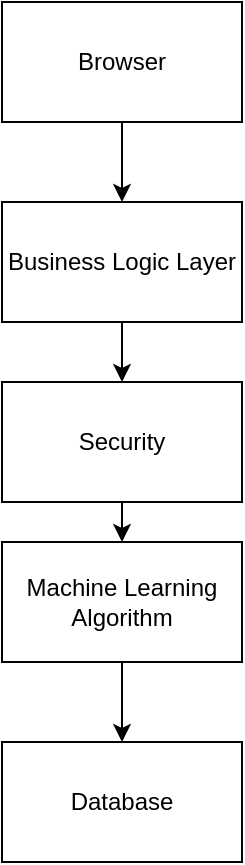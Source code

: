 <mxfile version="24.7.17">
  <diagram name="Page-1" id="VFSVe7xh-9wpYtY9seAJ">
    <mxGraphModel dx="472" dy="564" grid="1" gridSize="10" guides="1" tooltips="1" connect="1" arrows="1" fold="1" page="1" pageScale="1" pageWidth="850" pageHeight="1100" math="0" shadow="0">
      <root>
        <mxCell id="0" />
        <mxCell id="1" parent="0" />
        <mxCell id="Qu2KCl4jed5rP4b6f5p6-11" value="Database" style="rounded=0;whiteSpace=wrap;html=1;" vertex="1" parent="1">
          <mxGeometry x="210" y="490" width="120" height="60" as="geometry" />
        </mxCell>
        <mxCell id="Qu2KCl4jed5rP4b6f5p6-17" style="edgeStyle=orthogonalEdgeStyle;rounded=0;orthogonalLoop=1;jettySize=auto;html=1;exitX=0.5;exitY=1;exitDx=0;exitDy=0;entryX=0.5;entryY=0;entryDx=0;entryDy=0;" edge="1" parent="1" source="Qu2KCl4jed5rP4b6f5p6-12" target="Qu2KCl4jed5rP4b6f5p6-16">
          <mxGeometry relative="1" as="geometry" />
        </mxCell>
        <mxCell id="Qu2KCl4jed5rP4b6f5p6-12" value="Browser" style="rounded=0;whiteSpace=wrap;html=1;" vertex="1" parent="1">
          <mxGeometry x="210" y="120" width="120" height="60" as="geometry" />
        </mxCell>
        <mxCell id="Qu2KCl4jed5rP4b6f5p6-19" style="edgeStyle=orthogonalEdgeStyle;rounded=0;orthogonalLoop=1;jettySize=auto;html=1;exitX=0.5;exitY=1;exitDx=0;exitDy=0;entryX=0.5;entryY=0;entryDx=0;entryDy=0;" edge="1" parent="1" source="Qu2KCl4jed5rP4b6f5p6-15" target="Qu2KCl4jed5rP4b6f5p6-11">
          <mxGeometry relative="1" as="geometry" />
        </mxCell>
        <mxCell id="Qu2KCl4jed5rP4b6f5p6-15" value="Machine Learning Algorithm" style="rounded=0;whiteSpace=wrap;html=1;" vertex="1" parent="1">
          <mxGeometry x="210" y="390" width="120" height="60" as="geometry" />
        </mxCell>
        <mxCell id="Qu2KCl4jed5rP4b6f5p6-22" style="edgeStyle=orthogonalEdgeStyle;rounded=0;orthogonalLoop=1;jettySize=auto;html=1;exitX=0.5;exitY=1;exitDx=0;exitDy=0;entryX=0.5;entryY=0;entryDx=0;entryDy=0;" edge="1" parent="1" source="Qu2KCl4jed5rP4b6f5p6-16" target="Qu2KCl4jed5rP4b6f5p6-21">
          <mxGeometry relative="1" as="geometry" />
        </mxCell>
        <mxCell id="Qu2KCl4jed5rP4b6f5p6-16" value="Business Logic Layer" style="whiteSpace=wrap;html=1;" vertex="1" parent="1">
          <mxGeometry x="210" y="220" width="120" height="60" as="geometry" />
        </mxCell>
        <mxCell id="Qu2KCl4jed5rP4b6f5p6-23" style="edgeStyle=orthogonalEdgeStyle;rounded=0;orthogonalLoop=1;jettySize=auto;html=1;exitX=0.5;exitY=1;exitDx=0;exitDy=0;entryX=0.5;entryY=0;entryDx=0;entryDy=0;" edge="1" parent="1" source="Qu2KCl4jed5rP4b6f5p6-21" target="Qu2KCl4jed5rP4b6f5p6-15">
          <mxGeometry relative="1" as="geometry" />
        </mxCell>
        <mxCell id="Qu2KCl4jed5rP4b6f5p6-21" value="Security" style="whiteSpace=wrap;html=1;" vertex="1" parent="1">
          <mxGeometry x="210" y="310" width="120" height="60" as="geometry" />
        </mxCell>
      </root>
    </mxGraphModel>
  </diagram>
</mxfile>
